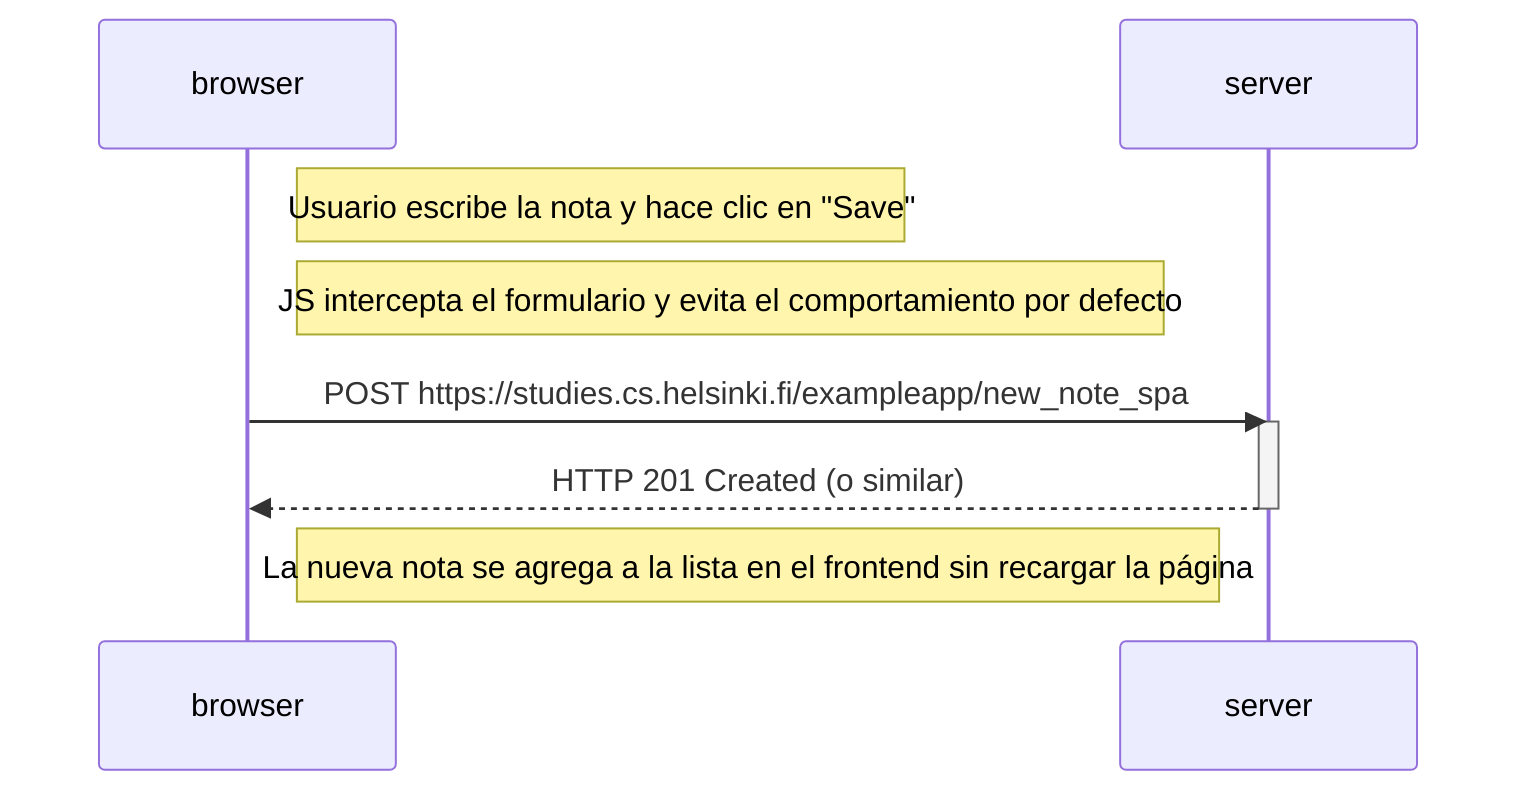 sequenceDiagram
    participant browser
    participant server

    Note right of browser: Usuario escribe la nota y hace clic en "Save"

    Note right of browser: JS intercepta el formulario y evita el comportamiento por defecto

    browser->>server: POST https://studies.cs.helsinki.fi/exampleapp/new_note_spa
    activate server
    server-->>browser: HTTP 201 Created (o similar)
    deactivate server

    Note right of browser: La nueva nota se agrega a la lista en el frontend sin recargar la página